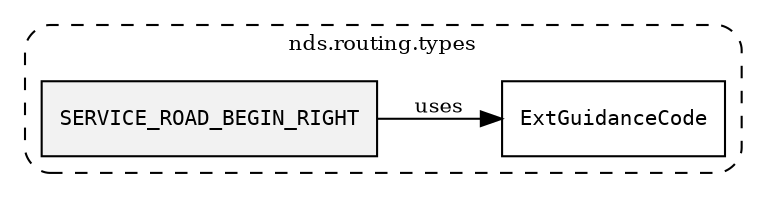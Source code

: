 /**
 * This dot file creates symbol collaboration diagram for SERVICE_ROAD_BEGIN_RIGHT.
 */
digraph ZSERIO
{
    node [shape=box, fontsize=10];
    rankdir="LR";
    fontsize=10;
    tooltip="SERVICE_ROAD_BEGIN_RIGHT collaboration diagram";

    subgraph "cluster_nds.routing.types"
    {
        style="dashed, rounded";
        label="nds.routing.types";
        tooltip="Package nds.routing.types";
        href="../../../content/packages/nds.routing.types.html#Package-nds-routing-types";
        target="_parent";

        "SERVICE_ROAD_BEGIN_RIGHT" [style="filled", fillcolor="#0000000D", target="_parent", label=<<font face="monospace"><table align="center" border="0" cellspacing="0" cellpadding="0"><tr><td href="../../../content/packages/nds.routing.types.html#Constant-SERVICE_ROAD_BEGIN_RIGHT" title="Constant defined in nds.routing.types">SERVICE_ROAD_BEGIN_RIGHT</td></tr></table></font>>];
        "ExtGuidanceCode" [target="_parent", label=<<font face="monospace"><table align="center" border="0" cellspacing="0" cellpadding="0"><tr><td href="../../../content/packages/nds.routing.types.html#Subtype-ExtGuidanceCode" title="Subtype defined in nds.routing.types">ExtGuidanceCode</td></tr></table></font>>];
    }

    "SERVICE_ROAD_BEGIN_RIGHT" -> "ExtGuidanceCode" [label="uses", fontsize=10];
}
